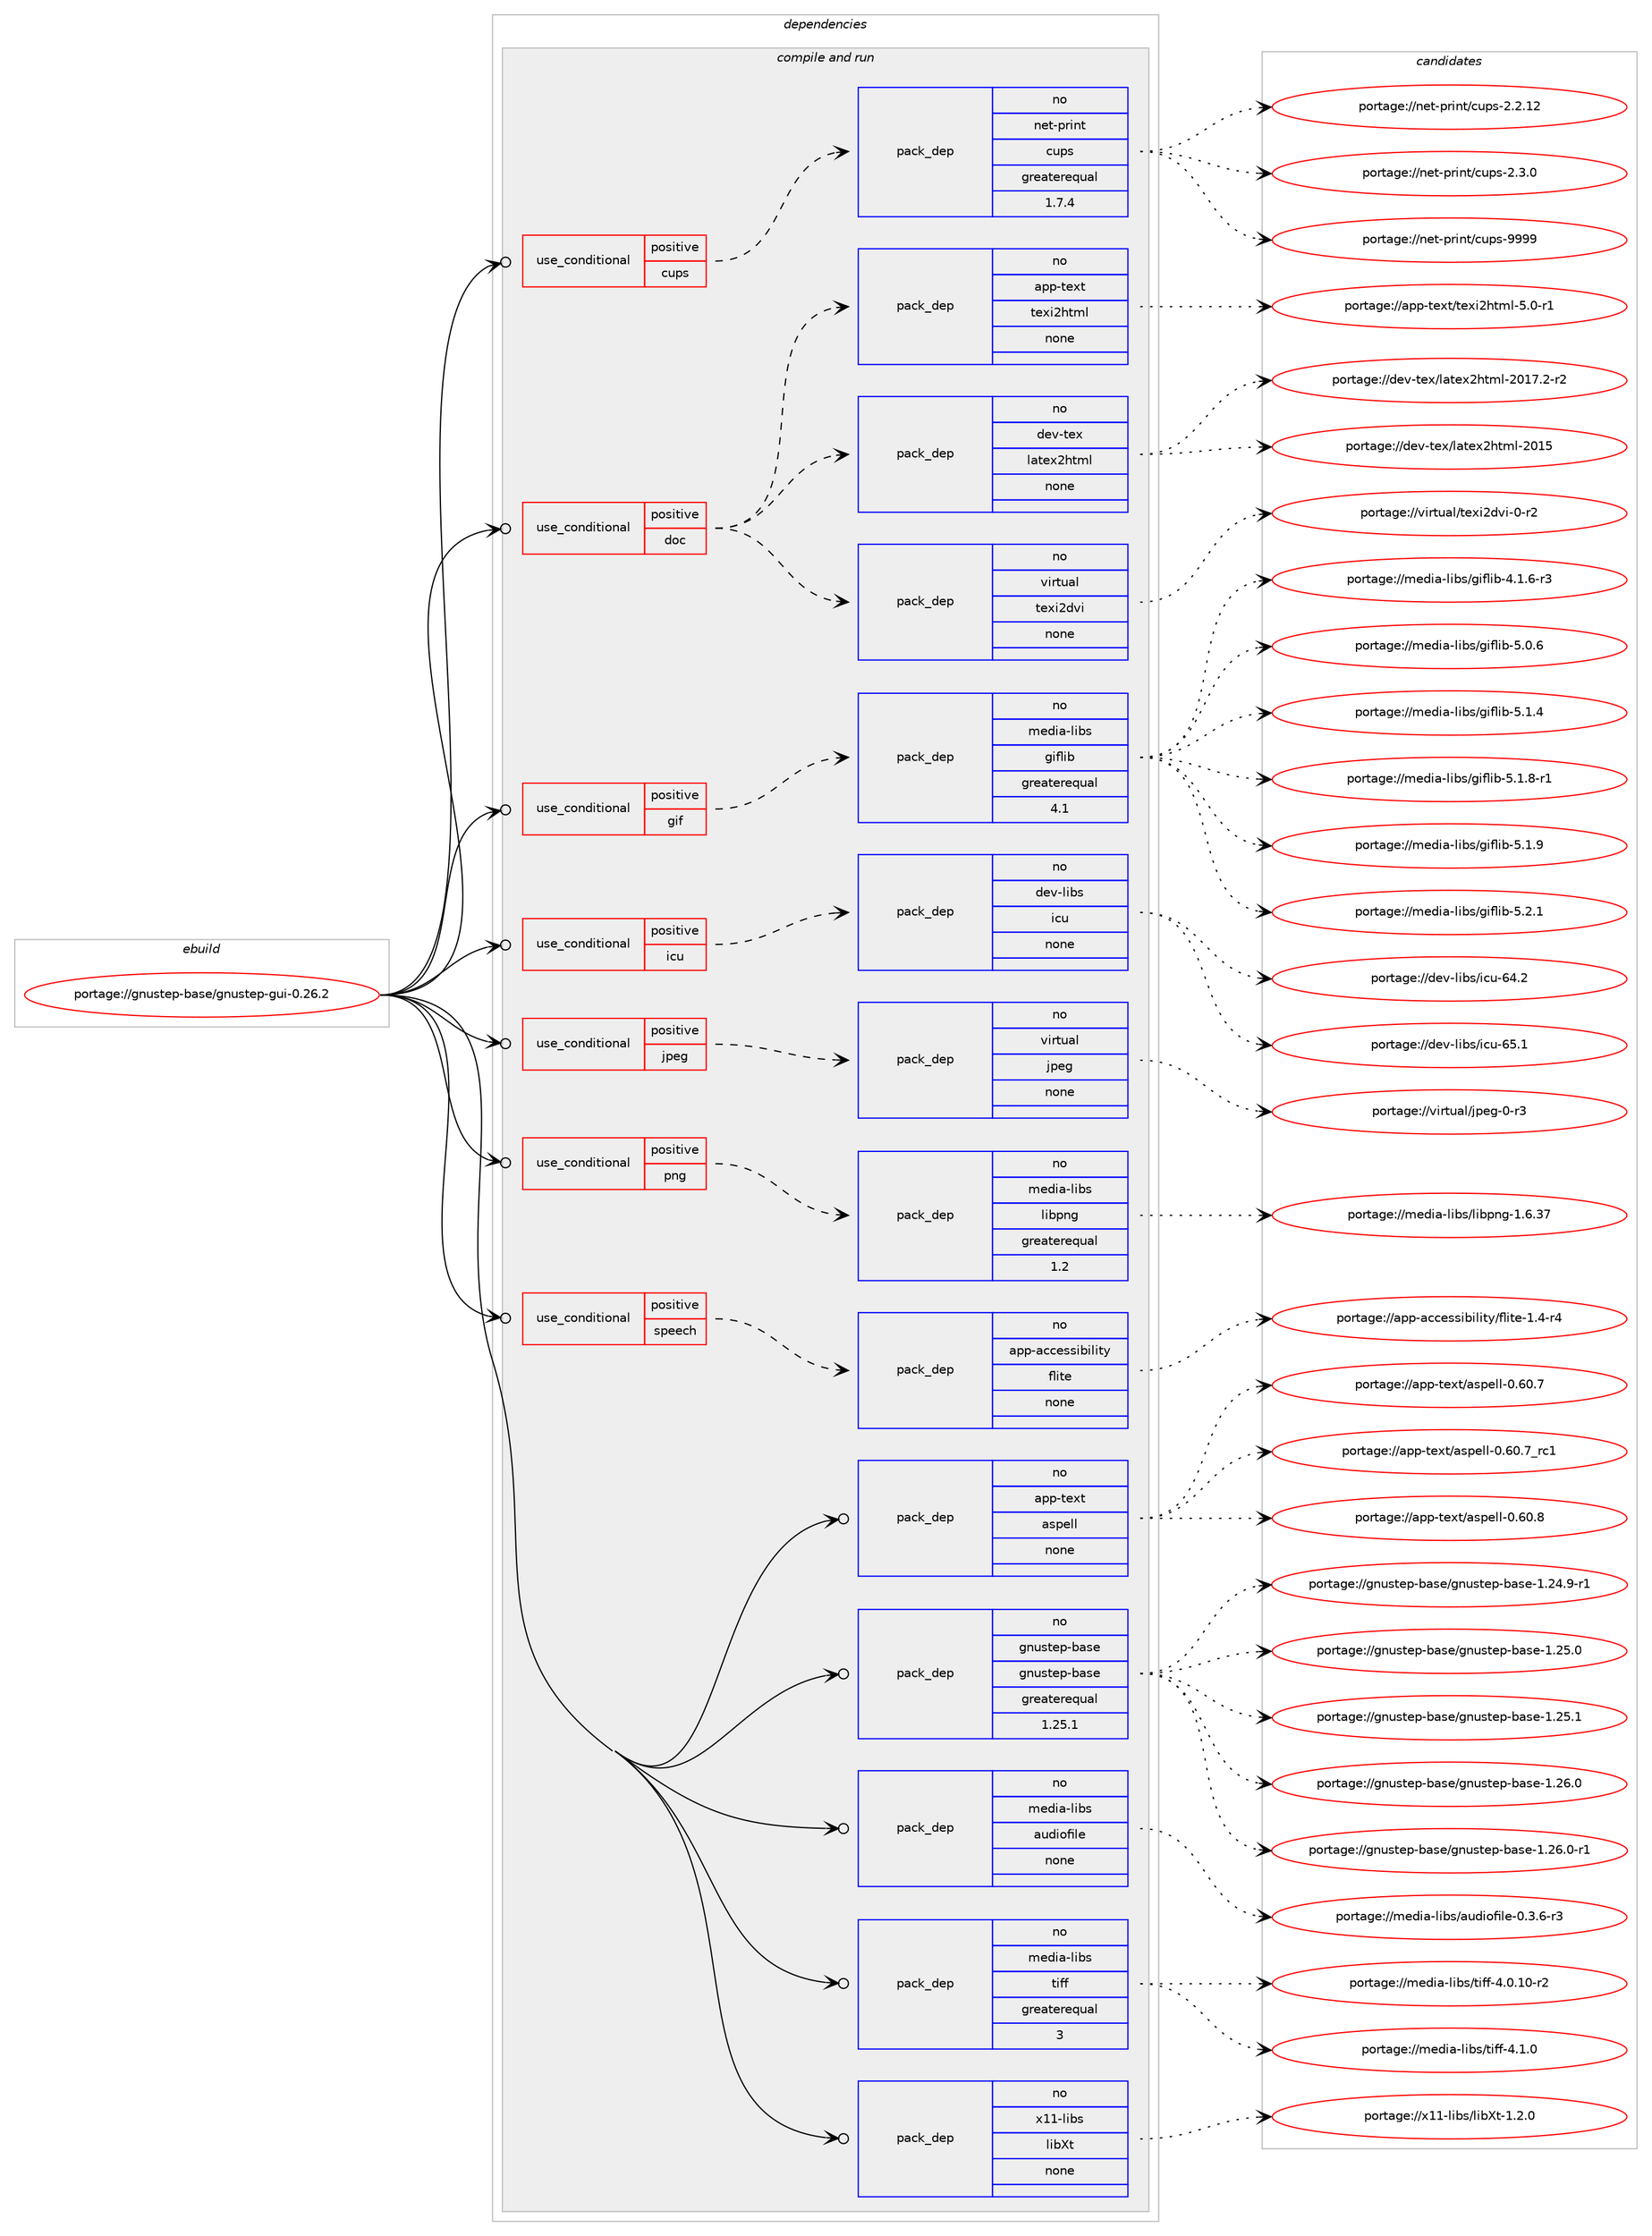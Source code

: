 digraph prolog {

# *************
# Graph options
# *************

newrank=true;
concentrate=true;
compound=true;
graph [rankdir=LR,fontname=Helvetica,fontsize=10,ranksep=1.5];#, ranksep=2.5, nodesep=0.2];
edge  [arrowhead=vee];
node  [fontname=Helvetica,fontsize=10];

# **********
# The ebuild
# **********

subgraph cluster_leftcol {
color=gray;
rank=same;
label=<<i>ebuild</i>>;
id [label="portage://gnustep-base/gnustep-gui-0.26.2", color=red, width=4, href="../gnustep-base/gnustep-gui-0.26.2.svg"];
}

# ****************
# The dependencies
# ****************

subgraph cluster_midcol {
color=gray;
label=<<i>dependencies</i>>;
subgraph cluster_compile {
fillcolor="#eeeeee";
style=filled;
label=<<i>compile</i>>;
}
subgraph cluster_compileandrun {
fillcolor="#eeeeee";
style=filled;
label=<<i>compile and run</i>>;
subgraph cond74733 {
dependency283717 [label=<<TABLE BORDER="0" CELLBORDER="1" CELLSPACING="0" CELLPADDING="4"><TR><TD ROWSPAN="3" CELLPADDING="10">use_conditional</TD></TR><TR><TD>positive</TD></TR><TR><TD>cups</TD></TR></TABLE>>, shape=none, color=red];
subgraph pack204826 {
dependency283718 [label=<<TABLE BORDER="0" CELLBORDER="1" CELLSPACING="0" CELLPADDING="4" WIDTH="220"><TR><TD ROWSPAN="6" CELLPADDING="30">pack_dep</TD></TR><TR><TD WIDTH="110">no</TD></TR><TR><TD>net-print</TD></TR><TR><TD>cups</TD></TR><TR><TD>greaterequal</TD></TR><TR><TD>1.7.4</TD></TR></TABLE>>, shape=none, color=blue];
}
dependency283717:e -> dependency283718:w [weight=20,style="dashed",arrowhead="vee"];
}
id:e -> dependency283717:w [weight=20,style="solid",arrowhead="odotvee"];
subgraph cond74734 {
dependency283719 [label=<<TABLE BORDER="0" CELLBORDER="1" CELLSPACING="0" CELLPADDING="4"><TR><TD ROWSPAN="3" CELLPADDING="10">use_conditional</TD></TR><TR><TD>positive</TD></TR><TR><TD>doc</TD></TR></TABLE>>, shape=none, color=red];
subgraph pack204827 {
dependency283720 [label=<<TABLE BORDER="0" CELLBORDER="1" CELLSPACING="0" CELLPADDING="4" WIDTH="220"><TR><TD ROWSPAN="6" CELLPADDING="30">pack_dep</TD></TR><TR><TD WIDTH="110">no</TD></TR><TR><TD>virtual</TD></TR><TR><TD>texi2dvi</TD></TR><TR><TD>none</TD></TR><TR><TD></TD></TR></TABLE>>, shape=none, color=blue];
}
dependency283719:e -> dependency283720:w [weight=20,style="dashed",arrowhead="vee"];
subgraph pack204828 {
dependency283721 [label=<<TABLE BORDER="0" CELLBORDER="1" CELLSPACING="0" CELLPADDING="4" WIDTH="220"><TR><TD ROWSPAN="6" CELLPADDING="30">pack_dep</TD></TR><TR><TD WIDTH="110">no</TD></TR><TR><TD>dev-tex</TD></TR><TR><TD>latex2html</TD></TR><TR><TD>none</TD></TR><TR><TD></TD></TR></TABLE>>, shape=none, color=blue];
}
dependency283719:e -> dependency283721:w [weight=20,style="dashed",arrowhead="vee"];
subgraph pack204829 {
dependency283722 [label=<<TABLE BORDER="0" CELLBORDER="1" CELLSPACING="0" CELLPADDING="4" WIDTH="220"><TR><TD ROWSPAN="6" CELLPADDING="30">pack_dep</TD></TR><TR><TD WIDTH="110">no</TD></TR><TR><TD>app-text</TD></TR><TR><TD>texi2html</TD></TR><TR><TD>none</TD></TR><TR><TD></TD></TR></TABLE>>, shape=none, color=blue];
}
dependency283719:e -> dependency283722:w [weight=20,style="dashed",arrowhead="vee"];
}
id:e -> dependency283719:w [weight=20,style="solid",arrowhead="odotvee"];
subgraph cond74735 {
dependency283723 [label=<<TABLE BORDER="0" CELLBORDER="1" CELLSPACING="0" CELLPADDING="4"><TR><TD ROWSPAN="3" CELLPADDING="10">use_conditional</TD></TR><TR><TD>positive</TD></TR><TR><TD>gif</TD></TR></TABLE>>, shape=none, color=red];
subgraph pack204830 {
dependency283724 [label=<<TABLE BORDER="0" CELLBORDER="1" CELLSPACING="0" CELLPADDING="4" WIDTH="220"><TR><TD ROWSPAN="6" CELLPADDING="30">pack_dep</TD></TR><TR><TD WIDTH="110">no</TD></TR><TR><TD>media-libs</TD></TR><TR><TD>giflib</TD></TR><TR><TD>greaterequal</TD></TR><TR><TD>4.1</TD></TR></TABLE>>, shape=none, color=blue];
}
dependency283723:e -> dependency283724:w [weight=20,style="dashed",arrowhead="vee"];
}
id:e -> dependency283723:w [weight=20,style="solid",arrowhead="odotvee"];
subgraph cond74736 {
dependency283725 [label=<<TABLE BORDER="0" CELLBORDER="1" CELLSPACING="0" CELLPADDING="4"><TR><TD ROWSPAN="3" CELLPADDING="10">use_conditional</TD></TR><TR><TD>positive</TD></TR><TR><TD>icu</TD></TR></TABLE>>, shape=none, color=red];
subgraph pack204831 {
dependency283726 [label=<<TABLE BORDER="0" CELLBORDER="1" CELLSPACING="0" CELLPADDING="4" WIDTH="220"><TR><TD ROWSPAN="6" CELLPADDING="30">pack_dep</TD></TR><TR><TD WIDTH="110">no</TD></TR><TR><TD>dev-libs</TD></TR><TR><TD>icu</TD></TR><TR><TD>none</TD></TR><TR><TD></TD></TR></TABLE>>, shape=none, color=blue];
}
dependency283725:e -> dependency283726:w [weight=20,style="dashed",arrowhead="vee"];
}
id:e -> dependency283725:w [weight=20,style="solid",arrowhead="odotvee"];
subgraph cond74737 {
dependency283727 [label=<<TABLE BORDER="0" CELLBORDER="1" CELLSPACING="0" CELLPADDING="4"><TR><TD ROWSPAN="3" CELLPADDING="10">use_conditional</TD></TR><TR><TD>positive</TD></TR><TR><TD>jpeg</TD></TR></TABLE>>, shape=none, color=red];
subgraph pack204832 {
dependency283728 [label=<<TABLE BORDER="0" CELLBORDER="1" CELLSPACING="0" CELLPADDING="4" WIDTH="220"><TR><TD ROWSPAN="6" CELLPADDING="30">pack_dep</TD></TR><TR><TD WIDTH="110">no</TD></TR><TR><TD>virtual</TD></TR><TR><TD>jpeg</TD></TR><TR><TD>none</TD></TR><TR><TD></TD></TR></TABLE>>, shape=none, color=blue];
}
dependency283727:e -> dependency283728:w [weight=20,style="dashed",arrowhead="vee"];
}
id:e -> dependency283727:w [weight=20,style="solid",arrowhead="odotvee"];
subgraph cond74738 {
dependency283729 [label=<<TABLE BORDER="0" CELLBORDER="1" CELLSPACING="0" CELLPADDING="4"><TR><TD ROWSPAN="3" CELLPADDING="10">use_conditional</TD></TR><TR><TD>positive</TD></TR><TR><TD>png</TD></TR></TABLE>>, shape=none, color=red];
subgraph pack204833 {
dependency283730 [label=<<TABLE BORDER="0" CELLBORDER="1" CELLSPACING="0" CELLPADDING="4" WIDTH="220"><TR><TD ROWSPAN="6" CELLPADDING="30">pack_dep</TD></TR><TR><TD WIDTH="110">no</TD></TR><TR><TD>media-libs</TD></TR><TR><TD>libpng</TD></TR><TR><TD>greaterequal</TD></TR><TR><TD>1.2</TD></TR></TABLE>>, shape=none, color=blue];
}
dependency283729:e -> dependency283730:w [weight=20,style="dashed",arrowhead="vee"];
}
id:e -> dependency283729:w [weight=20,style="solid",arrowhead="odotvee"];
subgraph cond74739 {
dependency283731 [label=<<TABLE BORDER="0" CELLBORDER="1" CELLSPACING="0" CELLPADDING="4"><TR><TD ROWSPAN="3" CELLPADDING="10">use_conditional</TD></TR><TR><TD>positive</TD></TR><TR><TD>speech</TD></TR></TABLE>>, shape=none, color=red];
subgraph pack204834 {
dependency283732 [label=<<TABLE BORDER="0" CELLBORDER="1" CELLSPACING="0" CELLPADDING="4" WIDTH="220"><TR><TD ROWSPAN="6" CELLPADDING="30">pack_dep</TD></TR><TR><TD WIDTH="110">no</TD></TR><TR><TD>app-accessibility</TD></TR><TR><TD>flite</TD></TR><TR><TD>none</TD></TR><TR><TD></TD></TR></TABLE>>, shape=none, color=blue];
}
dependency283731:e -> dependency283732:w [weight=20,style="dashed",arrowhead="vee"];
}
id:e -> dependency283731:w [weight=20,style="solid",arrowhead="odotvee"];
subgraph pack204835 {
dependency283733 [label=<<TABLE BORDER="0" CELLBORDER="1" CELLSPACING="0" CELLPADDING="4" WIDTH="220"><TR><TD ROWSPAN="6" CELLPADDING="30">pack_dep</TD></TR><TR><TD WIDTH="110">no</TD></TR><TR><TD>app-text</TD></TR><TR><TD>aspell</TD></TR><TR><TD>none</TD></TR><TR><TD></TD></TR></TABLE>>, shape=none, color=blue];
}
id:e -> dependency283733:w [weight=20,style="solid",arrowhead="odotvee"];
subgraph pack204836 {
dependency283734 [label=<<TABLE BORDER="0" CELLBORDER="1" CELLSPACING="0" CELLPADDING="4" WIDTH="220"><TR><TD ROWSPAN="6" CELLPADDING="30">pack_dep</TD></TR><TR><TD WIDTH="110">no</TD></TR><TR><TD>gnustep-base</TD></TR><TR><TD>gnustep-base</TD></TR><TR><TD>greaterequal</TD></TR><TR><TD>1.25.1</TD></TR></TABLE>>, shape=none, color=blue];
}
id:e -> dependency283734:w [weight=20,style="solid",arrowhead="odotvee"];
subgraph pack204837 {
dependency283735 [label=<<TABLE BORDER="0" CELLBORDER="1" CELLSPACING="0" CELLPADDING="4" WIDTH="220"><TR><TD ROWSPAN="6" CELLPADDING="30">pack_dep</TD></TR><TR><TD WIDTH="110">no</TD></TR><TR><TD>media-libs</TD></TR><TR><TD>audiofile</TD></TR><TR><TD>none</TD></TR><TR><TD></TD></TR></TABLE>>, shape=none, color=blue];
}
id:e -> dependency283735:w [weight=20,style="solid",arrowhead="odotvee"];
subgraph pack204838 {
dependency283736 [label=<<TABLE BORDER="0" CELLBORDER="1" CELLSPACING="0" CELLPADDING="4" WIDTH="220"><TR><TD ROWSPAN="6" CELLPADDING="30">pack_dep</TD></TR><TR><TD WIDTH="110">no</TD></TR><TR><TD>media-libs</TD></TR><TR><TD>tiff</TD></TR><TR><TD>greaterequal</TD></TR><TR><TD>3</TD></TR></TABLE>>, shape=none, color=blue];
}
id:e -> dependency283736:w [weight=20,style="solid",arrowhead="odotvee"];
subgraph pack204839 {
dependency283737 [label=<<TABLE BORDER="0" CELLBORDER="1" CELLSPACING="0" CELLPADDING="4" WIDTH="220"><TR><TD ROWSPAN="6" CELLPADDING="30">pack_dep</TD></TR><TR><TD WIDTH="110">no</TD></TR><TR><TD>x11-libs</TD></TR><TR><TD>libXt</TD></TR><TR><TD>none</TD></TR><TR><TD></TD></TR></TABLE>>, shape=none, color=blue];
}
id:e -> dependency283737:w [weight=20,style="solid",arrowhead="odotvee"];
}
subgraph cluster_run {
fillcolor="#eeeeee";
style=filled;
label=<<i>run</i>>;
}
}

# **************
# The candidates
# **************

subgraph cluster_choices {
rank=same;
color=gray;
label=<<i>candidates</i>>;

subgraph choice204826 {
color=black;
nodesep=1;
choiceportage11010111645112114105110116479911711211545504650464950 [label="portage://net-print/cups-2.2.12", color=red, width=4,href="../net-print/cups-2.2.12.svg"];
choiceportage110101116451121141051101164799117112115455046514648 [label="portage://net-print/cups-2.3.0", color=red, width=4,href="../net-print/cups-2.3.0.svg"];
choiceportage1101011164511211410511011647991171121154557575757 [label="portage://net-print/cups-9999", color=red, width=4,href="../net-print/cups-9999.svg"];
dependency283718:e -> choiceportage11010111645112114105110116479911711211545504650464950:w [style=dotted,weight="100"];
dependency283718:e -> choiceportage110101116451121141051101164799117112115455046514648:w [style=dotted,weight="100"];
dependency283718:e -> choiceportage1101011164511211410511011647991171121154557575757:w [style=dotted,weight="100"];
}
subgraph choice204827 {
color=black;
nodesep=1;
choiceportage11810511411611797108471161011201055010011810545484511450 [label="portage://virtual/texi2dvi-0-r2", color=red, width=4,href="../virtual/texi2dvi-0-r2.svg"];
dependency283720:e -> choiceportage11810511411611797108471161011201055010011810545484511450:w [style=dotted,weight="100"];
}
subgraph choice204828 {
color=black;
nodesep=1;
choiceportage100101118451161011204710897116101120501041161091084550484953 [label="portage://dev-tex/latex2html-2015", color=red, width=4,href="../dev-tex/latex2html-2015.svg"];
choiceportage10010111845116101120471089711610112050104116109108455048495546504511450 [label="portage://dev-tex/latex2html-2017.2-r2", color=red, width=4,href="../dev-tex/latex2html-2017.2-r2.svg"];
dependency283721:e -> choiceportage100101118451161011204710897116101120501041161091084550484953:w [style=dotted,weight="100"];
dependency283721:e -> choiceportage10010111845116101120471089711610112050104116109108455048495546504511450:w [style=dotted,weight="100"];
}
subgraph choice204829 {
color=black;
nodesep=1;
choiceportage97112112451161011201164711610112010550104116109108455346484511449 [label="portage://app-text/texi2html-5.0-r1", color=red, width=4,href="../app-text/texi2html-5.0-r1.svg"];
dependency283722:e -> choiceportage97112112451161011201164711610112010550104116109108455346484511449:w [style=dotted,weight="100"];
}
subgraph choice204830 {
color=black;
nodesep=1;
choiceportage10910110010597451081059811547103105102108105984552464946544511451 [label="portage://media-libs/giflib-4.1.6-r3", color=red, width=4,href="../media-libs/giflib-4.1.6-r3.svg"];
choiceportage1091011001059745108105981154710310510210810598455346484654 [label="portage://media-libs/giflib-5.0.6", color=red, width=4,href="../media-libs/giflib-5.0.6.svg"];
choiceportage1091011001059745108105981154710310510210810598455346494652 [label="portage://media-libs/giflib-5.1.4", color=red, width=4,href="../media-libs/giflib-5.1.4.svg"];
choiceportage10910110010597451081059811547103105102108105984553464946564511449 [label="portage://media-libs/giflib-5.1.8-r1", color=red, width=4,href="../media-libs/giflib-5.1.8-r1.svg"];
choiceportage1091011001059745108105981154710310510210810598455346494657 [label="portage://media-libs/giflib-5.1.9", color=red, width=4,href="../media-libs/giflib-5.1.9.svg"];
choiceportage1091011001059745108105981154710310510210810598455346504649 [label="portage://media-libs/giflib-5.2.1", color=red, width=4,href="../media-libs/giflib-5.2.1.svg"];
dependency283724:e -> choiceportage10910110010597451081059811547103105102108105984552464946544511451:w [style=dotted,weight="100"];
dependency283724:e -> choiceportage1091011001059745108105981154710310510210810598455346484654:w [style=dotted,weight="100"];
dependency283724:e -> choiceportage1091011001059745108105981154710310510210810598455346494652:w [style=dotted,weight="100"];
dependency283724:e -> choiceportage10910110010597451081059811547103105102108105984553464946564511449:w [style=dotted,weight="100"];
dependency283724:e -> choiceportage1091011001059745108105981154710310510210810598455346494657:w [style=dotted,weight="100"];
dependency283724:e -> choiceportage1091011001059745108105981154710310510210810598455346504649:w [style=dotted,weight="100"];
}
subgraph choice204831 {
color=black;
nodesep=1;
choiceportage100101118451081059811547105991174554524650 [label="portage://dev-libs/icu-64.2", color=red, width=4,href="../dev-libs/icu-64.2.svg"];
choiceportage100101118451081059811547105991174554534649 [label="portage://dev-libs/icu-65.1", color=red, width=4,href="../dev-libs/icu-65.1.svg"];
dependency283726:e -> choiceportage100101118451081059811547105991174554524650:w [style=dotted,weight="100"];
dependency283726:e -> choiceportage100101118451081059811547105991174554534649:w [style=dotted,weight="100"];
}
subgraph choice204832 {
color=black;
nodesep=1;
choiceportage118105114116117971084710611210110345484511451 [label="portage://virtual/jpeg-0-r3", color=red, width=4,href="../virtual/jpeg-0-r3.svg"];
dependency283728:e -> choiceportage118105114116117971084710611210110345484511451:w [style=dotted,weight="100"];
}
subgraph choice204833 {
color=black;
nodesep=1;
choiceportage109101100105974510810598115471081059811211010345494654465155 [label="portage://media-libs/libpng-1.6.37", color=red, width=4,href="../media-libs/libpng-1.6.37.svg"];
dependency283730:e -> choiceportage109101100105974510810598115471081059811211010345494654465155:w [style=dotted,weight="100"];
}
subgraph choice204834 {
color=black;
nodesep=1;
choiceportage97112112459799991011151151059810510810511612147102108105116101454946524511452 [label="portage://app-accessibility/flite-1.4-r4", color=red, width=4,href="../app-accessibility/flite-1.4-r4.svg"];
dependency283732:e -> choiceportage97112112459799991011151151059810510810511612147102108105116101454946524511452:w [style=dotted,weight="100"];
}
subgraph choice204835 {
color=black;
nodesep=1;
choiceportage9711211245116101120116479711511210110810845484654484655 [label="portage://app-text/aspell-0.60.7", color=red, width=4,href="../app-text/aspell-0.60.7.svg"];
choiceportage9711211245116101120116479711511210110810845484654484655951149949 [label="portage://app-text/aspell-0.60.7_rc1", color=red, width=4,href="../app-text/aspell-0.60.7_rc1.svg"];
choiceportage9711211245116101120116479711511210110810845484654484656 [label="portage://app-text/aspell-0.60.8", color=red, width=4,href="../app-text/aspell-0.60.8.svg"];
dependency283733:e -> choiceportage9711211245116101120116479711511210110810845484654484655:w [style=dotted,weight="100"];
dependency283733:e -> choiceportage9711211245116101120116479711511210110810845484654484655951149949:w [style=dotted,weight="100"];
dependency283733:e -> choiceportage9711211245116101120116479711511210110810845484654484656:w [style=dotted,weight="100"];
}
subgraph choice204836 {
color=black;
nodesep=1;
choiceportage10311011711511610111245989711510147103110117115116101112459897115101454946505246574511449 [label="portage://gnustep-base/gnustep-base-1.24.9-r1", color=red, width=4,href="../gnustep-base/gnustep-base-1.24.9-r1.svg"];
choiceportage1031101171151161011124598971151014710311011711511610111245989711510145494650534648 [label="portage://gnustep-base/gnustep-base-1.25.0", color=red, width=4,href="../gnustep-base/gnustep-base-1.25.0.svg"];
choiceportage1031101171151161011124598971151014710311011711511610111245989711510145494650534649 [label="portage://gnustep-base/gnustep-base-1.25.1", color=red, width=4,href="../gnustep-base/gnustep-base-1.25.1.svg"];
choiceportage1031101171151161011124598971151014710311011711511610111245989711510145494650544648 [label="portage://gnustep-base/gnustep-base-1.26.0", color=red, width=4,href="../gnustep-base/gnustep-base-1.26.0.svg"];
choiceportage10311011711511610111245989711510147103110117115116101112459897115101454946505446484511449 [label="portage://gnustep-base/gnustep-base-1.26.0-r1", color=red, width=4,href="../gnustep-base/gnustep-base-1.26.0-r1.svg"];
dependency283734:e -> choiceportage10311011711511610111245989711510147103110117115116101112459897115101454946505246574511449:w [style=dotted,weight="100"];
dependency283734:e -> choiceportage1031101171151161011124598971151014710311011711511610111245989711510145494650534648:w [style=dotted,weight="100"];
dependency283734:e -> choiceportage1031101171151161011124598971151014710311011711511610111245989711510145494650534649:w [style=dotted,weight="100"];
dependency283734:e -> choiceportage1031101171151161011124598971151014710311011711511610111245989711510145494650544648:w [style=dotted,weight="100"];
dependency283734:e -> choiceportage10311011711511610111245989711510147103110117115116101112459897115101454946505446484511449:w [style=dotted,weight="100"];
}
subgraph choice204837 {
color=black;
nodesep=1;
choiceportage10910110010597451081059811547971171001051111021051081014548465146544511451 [label="portage://media-libs/audiofile-0.3.6-r3", color=red, width=4,href="../media-libs/audiofile-0.3.6-r3.svg"];
dependency283735:e -> choiceportage10910110010597451081059811547971171001051111021051081014548465146544511451:w [style=dotted,weight="100"];
}
subgraph choice204838 {
color=black;
nodesep=1;
choiceportage10910110010597451081059811547116105102102455246484649484511450 [label="portage://media-libs/tiff-4.0.10-r2", color=red, width=4,href="../media-libs/tiff-4.0.10-r2.svg"];
choiceportage10910110010597451081059811547116105102102455246494648 [label="portage://media-libs/tiff-4.1.0", color=red, width=4,href="../media-libs/tiff-4.1.0.svg"];
dependency283736:e -> choiceportage10910110010597451081059811547116105102102455246484649484511450:w [style=dotted,weight="100"];
dependency283736:e -> choiceportage10910110010597451081059811547116105102102455246494648:w [style=dotted,weight="100"];
}
subgraph choice204839 {
color=black;
nodesep=1;
choiceportage12049494510810598115471081059888116454946504648 [label="portage://x11-libs/libXt-1.2.0", color=red, width=4,href="../x11-libs/libXt-1.2.0.svg"];
dependency283737:e -> choiceportage12049494510810598115471081059888116454946504648:w [style=dotted,weight="100"];
}
}

}
